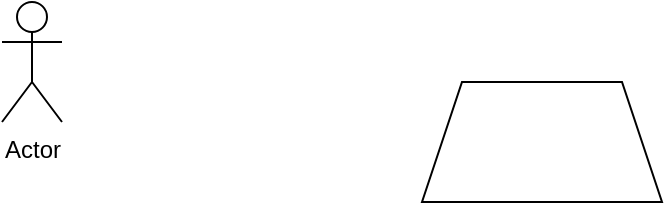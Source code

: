<mxfile version="16.6.5" type="github"><diagram id="yC8JJsUS1HMVucSh8iSA" name="Page-1"><mxGraphModel dx="2014" dy="1152" grid="1" gridSize="10" guides="1" tooltips="1" connect="1" arrows="1" fold="1" page="1" pageScale="1" pageWidth="827" pageHeight="1169" math="0" shadow="0"><root><mxCell id="0"/><mxCell id="1" parent="0"/><mxCell id="x7xc8VlFctMavhE5woqV-1" value="Actor" style="shape=umlActor;verticalLabelPosition=bottom;verticalAlign=top;html=1;outlineConnect=0;" vertex="1" parent="1"><mxGeometry x="120" y="250" width="30" height="60" as="geometry"/></mxCell><mxCell id="x7xc8VlFctMavhE5woqV-2" value="" style="shape=trapezoid;perimeter=trapezoidPerimeter;whiteSpace=wrap;html=1;fixedSize=1;" vertex="1" parent="1"><mxGeometry x="330" y="290" width="120" height="60" as="geometry"/></mxCell></root></mxGraphModel></diagram></mxfile>
